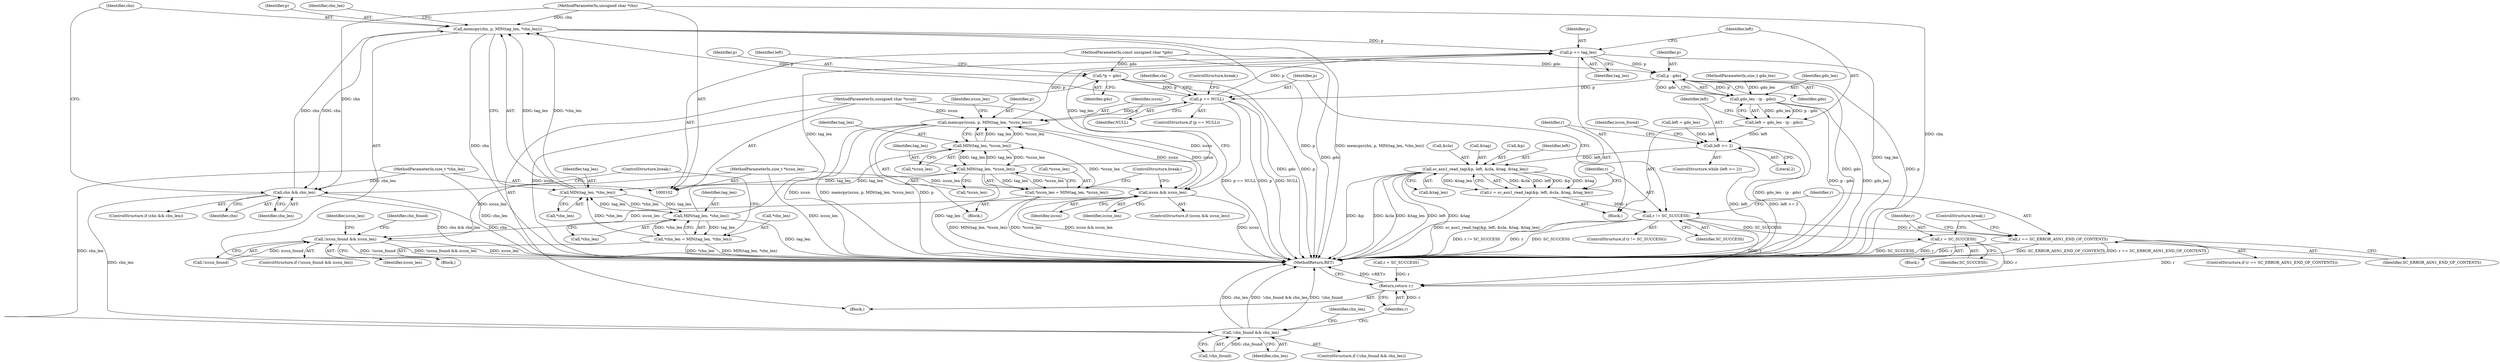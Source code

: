 digraph "0_OpenSC_8fe377e93b4b56060e5bbfb6f3142ceaeca744fa_18@API" {
"1000211" [label="(Call,memcpy(chn, p, MIN(tag_len, *chn_len)))"];
"1000207" [label="(Call,chn && chn_len)"];
"1000211" [label="(Call,memcpy(chn, p, MIN(tag_len, *chn_len)))"];
"1000107" [label="(MethodParameterIn,unsigned char *chn)"];
"1000165" [label="(Call,p == NULL)"];
"1000233" [label="(Call,p - gdo)"];
"1000226" [label="(Call,p += tag_len)"];
"1000221" [label="(Call,MIN(tag_len, *chn_len))"];
"1000214" [label="(Call,MIN(tag_len, *chn_len))"];
"1000197" [label="(Call,MIN(tag_len, *iccsn_len))"];
"1000190" [label="(Call,MIN(tag_len, *iccsn_len))"];
"1000194" [label="(Call,*iccsn_len = MIN(tag_len, *iccsn_len))"];
"1000218" [label="(Call,*chn_len = MIN(tag_len, *chn_len))"];
"1000187" [label="(Call,memcpy(iccsn, p, MIN(tag_len, *iccsn_len)))"];
"1000183" [label="(Call,iccsn && iccsn_len)"];
"1000105" [label="(MethodParameterIn,unsigned char *iccsn)"];
"1000106" [label="(MethodParameterIn,size_t *iccsn_len)"];
"1000103" [label="(MethodParameterIn,const unsigned char *gdo)"];
"1000123" [label="(Call,*p = gdo)"];
"1000108" [label="(MethodParameterIn,size_t *chn_len)"];
"1000237" [label="(Call,!iccsn_found && iccsn_len)"];
"1000231" [label="(Call,gdo_len - (p - gdo))"];
"1000229" [label="(Call,left = gdo_len - (p - gdo))"];
"1000131" [label="(Call,left >= 2)"];
"1000140" [label="(Call,sc_asn1_read_tag(&p, left, &cla, &tag, &tag_len))"];
"1000138" [label="(Call,r = sc_asn1_read_tag(&p, left, &cla, &tag, &tag_len))"];
"1000151" [label="(Call,r != SC_SUCCESS)"];
"1000156" [label="(Call,r == SC_ERROR_ASN1_END_OF_CONTENTS)"];
"1000254" [label="(Return,return r;)"];
"1000160" [label="(Call,r = SC_SUCCESS)"];
"1000246" [label="(Call,!chn_found && chn_len)"];
"1000123" [label="(Call,*p = gdo)"];
"1000167" [label="(Identifier,NULL)"];
"1000183" [label="(Call,iccsn && iccsn_len)"];
"1000213" [label="(Identifier,p)"];
"1000169" [label="(ControlStructure,break;)"];
"1000223" [label="(Call,*chn_len)"];
"1000159" [label="(Block,)"];
"1000141" [label="(Call,&p)"];
"1000143" [label="(Identifier,left)"];
"1000191" [label="(Identifier,tag_len)"];
"1000150" [label="(ControlStructure,if (r != SC_SUCCESS))"];
"1000156" [label="(Call,r == SC_ERROR_ASN1_END_OF_CONTENTS)"];
"1000140" [label="(Call,sc_asn1_read_tag(&p, left, &cla, &tag, &tag_len))"];
"1000220" [label="(Identifier,chn_len)"];
"1000130" [label="(ControlStructure,while (left >= 2))"];
"1000162" [label="(Identifier,SC_SUCCESS)"];
"1000206" [label="(ControlStructure,if (chn && chn_len))"];
"1000187" [label="(Call,memcpy(iccsn, p, MIN(tag_len, *iccsn_len)))"];
"1000196" [label="(Identifier,iccsn_len)"];
"1000230" [label="(Identifier,left)"];
"1000212" [label="(Identifier,chn)"];
"1000185" [label="(Identifier,iccsn_len)"];
"1000157" [label="(Identifier,r)"];
"1000139" [label="(Identifier,r)"];
"1000144" [label="(Call,&cla)"];
"1000211" [label="(Call,memcpy(chn, p, MIN(tag_len, *chn_len)))"];
"1000199" [label="(Call,*iccsn_len)"];
"1000207" [label="(Call,chn && chn_len)"];
"1000226" [label="(Call,p += tag_len)"];
"1000131" [label="(Call,left >= 2)"];
"1000221" [label="(Call,MIN(tag_len, *chn_len))"];
"1000210" [label="(Block,)"];
"1000106" [label="(MethodParameterIn,size_t *iccsn_len)"];
"1000194" [label="(Call,*iccsn_len = MIN(tag_len, *iccsn_len))"];
"1000163" [label="(ControlStructure,break;)"];
"1000190" [label="(Call,MIN(tag_len, *iccsn_len))"];
"1000231" [label="(Call,gdo_len - (p - gdo))"];
"1000134" [label="(Block,)"];
"1000247" [label="(Call,!chn_found)"];
"1000128" [label="(Identifier,left)"];
"1000234" [label="(Identifier,p)"];
"1000192" [label="(Call,*iccsn_len)"];
"1000229" [label="(Call,left = gdo_len - (p - gdo))"];
"1000225" [label="(ControlStructure,break;)"];
"1000186" [label="(Block,)"];
"1000215" [label="(Identifier,tag_len)"];
"1000248" [label="(Identifier,chn_found)"];
"1000236" [label="(ControlStructure,if (!iccsn_found && iccsn_len))"];
"1000107" [label="(MethodParameterIn,unsigned char *chn)"];
"1000108" [label="(MethodParameterIn,size_t *chn_len)"];
"1000148" [label="(Call,&tag_len)"];
"1000208" [label="(Identifier,chn)"];
"1000232" [label="(Identifier,gdo_len)"];
"1000138" [label="(Call,r = sc_asn1_read_tag(&p, left, &cla, &tag, &tag_len))"];
"1000243" [label="(Identifier,iccsn_len)"];
"1000233" [label="(Call,p - gdo)"];
"1000103" [label="(MethodParameterIn,const unsigned char *gdo)"];
"1000151" [label="(Call,r != SC_SUCCESS)"];
"1000237" [label="(Call,!iccsn_found && iccsn_len)"];
"1000189" [label="(Identifier,p)"];
"1000201" [label="(ControlStructure,break;)"];
"1000132" [label="(Identifier,left)"];
"1000166" [label="(Identifier,p)"];
"1000240" [label="(Identifier,iccsn_len)"];
"1000209" [label="(Identifier,chn_len)"];
"1000109" [label="(Block,)"];
"1000105" [label="(MethodParameterIn,unsigned char *iccsn)"];
"1000246" [label="(Call,!chn_found && chn_len)"];
"1000133" [label="(Literal,2)"];
"1000238" [label="(Call,!iccsn_found)"];
"1000164" [label="(ControlStructure,if (p == NULL))"];
"1000146" [label="(Call,&tag)"];
"1000254" [label="(Return,return r;)"];
"1000161" [label="(Identifier,r)"];
"1000249" [label="(Identifier,chn_len)"];
"1000235" [label="(Identifier,gdo)"];
"1000256" [label="(MethodReturn,RET)"];
"1000104" [label="(MethodParameterIn,size_t gdo_len)"];
"1000111" [label="(Call,r = SC_SUCCESS)"];
"1000219" [label="(Call,*chn_len)"];
"1000172" [label="(Identifier,cla)"];
"1000155" [label="(ControlStructure,if (r == SC_ERROR_ASN1_END_OF_CONTENTS))"];
"1000153" [label="(Identifier,SC_SUCCESS)"];
"1000214" [label="(Call,MIN(tag_len, *chn_len))"];
"1000198" [label="(Identifier,tag_len)"];
"1000152" [label="(Identifier,r)"];
"1000125" [label="(Identifier,gdo)"];
"1000255" [label="(Identifier,r)"];
"1000195" [label="(Call,*iccsn_len)"];
"1000239" [label="(Identifier,iccsn_found)"];
"1000160" [label="(Call,r = SC_SUCCESS)"];
"1000127" [label="(Call,left = gdo_len)"];
"1000165" [label="(Call,p == NULL)"];
"1000188" [label="(Identifier,iccsn)"];
"1000222" [label="(Identifier,tag_len)"];
"1000158" [label="(Identifier,SC_ERROR_ASN1_END_OF_CONTENTS)"];
"1000218" [label="(Call,*chn_len = MIN(tag_len, *chn_len))"];
"1000228" [label="(Identifier,tag_len)"];
"1000252" [label="(Identifier,chn_len)"];
"1000245" [label="(ControlStructure,if (!chn_found && chn_len))"];
"1000197" [label="(Call,MIN(tag_len, *iccsn_len))"];
"1000182" [label="(ControlStructure,if (iccsn && iccsn_len))"];
"1000227" [label="(Identifier,p)"];
"1000216" [label="(Call,*chn_len)"];
"1000124" [label="(Identifier,p)"];
"1000184" [label="(Identifier,iccsn)"];
"1000211" -> "1000210"  [label="AST: "];
"1000211" -> "1000214"  [label="CFG: "];
"1000212" -> "1000211"  [label="AST: "];
"1000213" -> "1000211"  [label="AST: "];
"1000214" -> "1000211"  [label="AST: "];
"1000220" -> "1000211"  [label="CFG: "];
"1000211" -> "1000256"  [label="DDG: chn"];
"1000211" -> "1000256"  [label="DDG: p"];
"1000211" -> "1000256"  [label="DDG: memcpy(chn, p, MIN(tag_len, *chn_len))"];
"1000211" -> "1000207"  [label="DDG: chn"];
"1000207" -> "1000211"  [label="DDG: chn"];
"1000107" -> "1000211"  [label="DDG: chn"];
"1000165" -> "1000211"  [label="DDG: p"];
"1000214" -> "1000211"  [label="DDG: tag_len"];
"1000214" -> "1000211"  [label="DDG: *chn_len"];
"1000211" -> "1000226"  [label="DDG: p"];
"1000207" -> "1000206"  [label="AST: "];
"1000207" -> "1000208"  [label="CFG: "];
"1000207" -> "1000209"  [label="CFG: "];
"1000208" -> "1000207"  [label="AST: "];
"1000209" -> "1000207"  [label="AST: "];
"1000212" -> "1000207"  [label="CFG: "];
"1000225" -> "1000207"  [label="CFG: "];
"1000207" -> "1000256"  [label="DDG: chn"];
"1000207" -> "1000256"  [label="DDG: chn && chn_len"];
"1000107" -> "1000207"  [label="DDG: chn"];
"1000108" -> "1000207"  [label="DDG: chn_len"];
"1000207" -> "1000246"  [label="DDG: chn_len"];
"1000107" -> "1000102"  [label="AST: "];
"1000107" -> "1000256"  [label="DDG: chn"];
"1000165" -> "1000164"  [label="AST: "];
"1000165" -> "1000167"  [label="CFG: "];
"1000166" -> "1000165"  [label="AST: "];
"1000167" -> "1000165"  [label="AST: "];
"1000169" -> "1000165"  [label="CFG: "];
"1000172" -> "1000165"  [label="CFG: "];
"1000165" -> "1000256"  [label="DDG: p"];
"1000165" -> "1000256"  [label="DDG: NULL"];
"1000165" -> "1000256"  [label="DDG: p == NULL"];
"1000233" -> "1000165"  [label="DDG: p"];
"1000123" -> "1000165"  [label="DDG: p"];
"1000165" -> "1000187"  [label="DDG: p"];
"1000165" -> "1000226"  [label="DDG: p"];
"1000233" -> "1000231"  [label="AST: "];
"1000233" -> "1000235"  [label="CFG: "];
"1000234" -> "1000233"  [label="AST: "];
"1000235" -> "1000233"  [label="AST: "];
"1000231" -> "1000233"  [label="CFG: "];
"1000233" -> "1000256"  [label="DDG: gdo"];
"1000233" -> "1000256"  [label="DDG: p"];
"1000233" -> "1000231"  [label="DDG: p"];
"1000233" -> "1000231"  [label="DDG: gdo"];
"1000226" -> "1000233"  [label="DDG: p"];
"1000103" -> "1000233"  [label="DDG: gdo"];
"1000226" -> "1000134"  [label="AST: "];
"1000226" -> "1000228"  [label="CFG: "];
"1000227" -> "1000226"  [label="AST: "];
"1000228" -> "1000226"  [label="AST: "];
"1000230" -> "1000226"  [label="CFG: "];
"1000226" -> "1000256"  [label="DDG: tag_len"];
"1000221" -> "1000226"  [label="DDG: tag_len"];
"1000197" -> "1000226"  [label="DDG: tag_len"];
"1000187" -> "1000226"  [label="DDG: p"];
"1000221" -> "1000218"  [label="AST: "];
"1000221" -> "1000223"  [label="CFG: "];
"1000222" -> "1000221"  [label="AST: "];
"1000223" -> "1000221"  [label="AST: "];
"1000218" -> "1000221"  [label="CFG: "];
"1000221" -> "1000256"  [label="DDG: tag_len"];
"1000221" -> "1000190"  [label="DDG: tag_len"];
"1000221" -> "1000214"  [label="DDG: tag_len"];
"1000221" -> "1000218"  [label="DDG: tag_len"];
"1000221" -> "1000218"  [label="DDG: *chn_len"];
"1000214" -> "1000221"  [label="DDG: tag_len"];
"1000214" -> "1000221"  [label="DDG: *chn_len"];
"1000214" -> "1000216"  [label="CFG: "];
"1000215" -> "1000214"  [label="AST: "];
"1000216" -> "1000214"  [label="AST: "];
"1000197" -> "1000214"  [label="DDG: tag_len"];
"1000218" -> "1000214"  [label="DDG: *chn_len"];
"1000197" -> "1000194"  [label="AST: "];
"1000197" -> "1000199"  [label="CFG: "];
"1000198" -> "1000197"  [label="AST: "];
"1000199" -> "1000197"  [label="AST: "];
"1000194" -> "1000197"  [label="CFG: "];
"1000197" -> "1000256"  [label="DDG: tag_len"];
"1000197" -> "1000190"  [label="DDG: tag_len"];
"1000197" -> "1000194"  [label="DDG: tag_len"];
"1000197" -> "1000194"  [label="DDG: *iccsn_len"];
"1000190" -> "1000197"  [label="DDG: tag_len"];
"1000190" -> "1000197"  [label="DDG: *iccsn_len"];
"1000190" -> "1000187"  [label="AST: "];
"1000190" -> "1000192"  [label="CFG: "];
"1000191" -> "1000190"  [label="AST: "];
"1000192" -> "1000190"  [label="AST: "];
"1000187" -> "1000190"  [label="CFG: "];
"1000190" -> "1000187"  [label="DDG: tag_len"];
"1000190" -> "1000187"  [label="DDG: *iccsn_len"];
"1000194" -> "1000190"  [label="DDG: *iccsn_len"];
"1000194" -> "1000186"  [label="AST: "];
"1000195" -> "1000194"  [label="AST: "];
"1000201" -> "1000194"  [label="CFG: "];
"1000194" -> "1000256"  [label="DDG: *iccsn_len"];
"1000194" -> "1000256"  [label="DDG: MIN(tag_len, *iccsn_len)"];
"1000218" -> "1000210"  [label="AST: "];
"1000219" -> "1000218"  [label="AST: "];
"1000225" -> "1000218"  [label="CFG: "];
"1000218" -> "1000256"  [label="DDG: MIN(tag_len, *chn_len)"];
"1000218" -> "1000256"  [label="DDG: *chn_len"];
"1000187" -> "1000186"  [label="AST: "];
"1000188" -> "1000187"  [label="AST: "];
"1000189" -> "1000187"  [label="AST: "];
"1000196" -> "1000187"  [label="CFG: "];
"1000187" -> "1000256"  [label="DDG: iccsn"];
"1000187" -> "1000256"  [label="DDG: memcpy(iccsn, p, MIN(tag_len, *iccsn_len))"];
"1000187" -> "1000256"  [label="DDG: p"];
"1000187" -> "1000183"  [label="DDG: iccsn"];
"1000183" -> "1000187"  [label="DDG: iccsn"];
"1000105" -> "1000187"  [label="DDG: iccsn"];
"1000183" -> "1000182"  [label="AST: "];
"1000183" -> "1000184"  [label="CFG: "];
"1000183" -> "1000185"  [label="CFG: "];
"1000184" -> "1000183"  [label="AST: "];
"1000185" -> "1000183"  [label="AST: "];
"1000188" -> "1000183"  [label="CFG: "];
"1000201" -> "1000183"  [label="CFG: "];
"1000183" -> "1000256"  [label="DDG: iccsn"];
"1000183" -> "1000256"  [label="DDG: iccsn && iccsn_len"];
"1000105" -> "1000183"  [label="DDG: iccsn"];
"1000106" -> "1000183"  [label="DDG: iccsn_len"];
"1000183" -> "1000237"  [label="DDG: iccsn_len"];
"1000105" -> "1000102"  [label="AST: "];
"1000105" -> "1000256"  [label="DDG: iccsn"];
"1000106" -> "1000102"  [label="AST: "];
"1000106" -> "1000256"  [label="DDG: iccsn_len"];
"1000106" -> "1000237"  [label="DDG: iccsn_len"];
"1000103" -> "1000102"  [label="AST: "];
"1000103" -> "1000256"  [label="DDG: gdo"];
"1000103" -> "1000123"  [label="DDG: gdo"];
"1000123" -> "1000109"  [label="AST: "];
"1000123" -> "1000125"  [label="CFG: "];
"1000124" -> "1000123"  [label="AST: "];
"1000125" -> "1000123"  [label="AST: "];
"1000128" -> "1000123"  [label="CFG: "];
"1000123" -> "1000256"  [label="DDG: gdo"];
"1000123" -> "1000256"  [label="DDG: p"];
"1000108" -> "1000102"  [label="AST: "];
"1000108" -> "1000256"  [label="DDG: chn_len"];
"1000108" -> "1000246"  [label="DDG: chn_len"];
"1000237" -> "1000236"  [label="AST: "];
"1000237" -> "1000238"  [label="CFG: "];
"1000237" -> "1000240"  [label="CFG: "];
"1000238" -> "1000237"  [label="AST: "];
"1000240" -> "1000237"  [label="AST: "];
"1000243" -> "1000237"  [label="CFG: "];
"1000248" -> "1000237"  [label="CFG: "];
"1000237" -> "1000256"  [label="DDG: !iccsn_found && iccsn_len"];
"1000237" -> "1000256"  [label="DDG: iccsn_len"];
"1000237" -> "1000256"  [label="DDG: !iccsn_found"];
"1000238" -> "1000237"  [label="DDG: iccsn_found"];
"1000231" -> "1000229"  [label="AST: "];
"1000232" -> "1000231"  [label="AST: "];
"1000229" -> "1000231"  [label="CFG: "];
"1000231" -> "1000256"  [label="DDG: p - gdo"];
"1000231" -> "1000256"  [label="DDG: gdo_len"];
"1000231" -> "1000229"  [label="DDG: gdo_len"];
"1000231" -> "1000229"  [label="DDG: p - gdo"];
"1000104" -> "1000231"  [label="DDG: gdo_len"];
"1000229" -> "1000134"  [label="AST: "];
"1000230" -> "1000229"  [label="AST: "];
"1000132" -> "1000229"  [label="CFG: "];
"1000229" -> "1000256"  [label="DDG: gdo_len - (p - gdo)"];
"1000229" -> "1000131"  [label="DDG: left"];
"1000131" -> "1000130"  [label="AST: "];
"1000131" -> "1000133"  [label="CFG: "];
"1000132" -> "1000131"  [label="AST: "];
"1000133" -> "1000131"  [label="AST: "];
"1000139" -> "1000131"  [label="CFG: "];
"1000239" -> "1000131"  [label="CFG: "];
"1000131" -> "1000256"  [label="DDG: left"];
"1000131" -> "1000256"  [label="DDG: left >= 2"];
"1000127" -> "1000131"  [label="DDG: left"];
"1000131" -> "1000140"  [label="DDG: left"];
"1000140" -> "1000138"  [label="AST: "];
"1000140" -> "1000148"  [label="CFG: "];
"1000141" -> "1000140"  [label="AST: "];
"1000143" -> "1000140"  [label="AST: "];
"1000144" -> "1000140"  [label="AST: "];
"1000146" -> "1000140"  [label="AST: "];
"1000148" -> "1000140"  [label="AST: "];
"1000138" -> "1000140"  [label="CFG: "];
"1000140" -> "1000256"  [label="DDG: &p"];
"1000140" -> "1000256"  [label="DDG: &cla"];
"1000140" -> "1000256"  [label="DDG: &tag_len"];
"1000140" -> "1000256"  [label="DDG: left"];
"1000140" -> "1000256"  [label="DDG: &tag"];
"1000140" -> "1000138"  [label="DDG: &cla"];
"1000140" -> "1000138"  [label="DDG: left"];
"1000140" -> "1000138"  [label="DDG: &p"];
"1000140" -> "1000138"  [label="DDG: &tag"];
"1000140" -> "1000138"  [label="DDG: &tag_len"];
"1000138" -> "1000134"  [label="AST: "];
"1000139" -> "1000138"  [label="AST: "];
"1000152" -> "1000138"  [label="CFG: "];
"1000138" -> "1000256"  [label="DDG: sc_asn1_read_tag(&p, left, &cla, &tag, &tag_len)"];
"1000138" -> "1000151"  [label="DDG: r"];
"1000151" -> "1000150"  [label="AST: "];
"1000151" -> "1000153"  [label="CFG: "];
"1000152" -> "1000151"  [label="AST: "];
"1000153" -> "1000151"  [label="AST: "];
"1000157" -> "1000151"  [label="CFG: "];
"1000166" -> "1000151"  [label="CFG: "];
"1000151" -> "1000256"  [label="DDG: r != SC_SUCCESS"];
"1000151" -> "1000256"  [label="DDG: r"];
"1000151" -> "1000256"  [label="DDG: SC_SUCCESS"];
"1000151" -> "1000156"  [label="DDG: r"];
"1000151" -> "1000160"  [label="DDG: SC_SUCCESS"];
"1000151" -> "1000254"  [label="DDG: r"];
"1000156" -> "1000155"  [label="AST: "];
"1000156" -> "1000158"  [label="CFG: "];
"1000157" -> "1000156"  [label="AST: "];
"1000158" -> "1000156"  [label="AST: "];
"1000161" -> "1000156"  [label="CFG: "];
"1000163" -> "1000156"  [label="CFG: "];
"1000156" -> "1000256"  [label="DDG: r"];
"1000156" -> "1000256"  [label="DDG: SC_ERROR_ASN1_END_OF_CONTENTS"];
"1000156" -> "1000256"  [label="DDG: r == SC_ERROR_ASN1_END_OF_CONTENTS"];
"1000156" -> "1000254"  [label="DDG: r"];
"1000254" -> "1000109"  [label="AST: "];
"1000254" -> "1000255"  [label="CFG: "];
"1000255" -> "1000254"  [label="AST: "];
"1000256" -> "1000254"  [label="CFG: "];
"1000254" -> "1000256"  [label="DDG: <RET>"];
"1000255" -> "1000254"  [label="DDG: r"];
"1000111" -> "1000254"  [label="DDG: r"];
"1000160" -> "1000254"  [label="DDG: r"];
"1000160" -> "1000159"  [label="AST: "];
"1000160" -> "1000162"  [label="CFG: "];
"1000161" -> "1000160"  [label="AST: "];
"1000162" -> "1000160"  [label="AST: "];
"1000163" -> "1000160"  [label="CFG: "];
"1000160" -> "1000256"  [label="DDG: SC_SUCCESS"];
"1000160" -> "1000256"  [label="DDG: r"];
"1000246" -> "1000245"  [label="AST: "];
"1000246" -> "1000247"  [label="CFG: "];
"1000246" -> "1000249"  [label="CFG: "];
"1000247" -> "1000246"  [label="AST: "];
"1000249" -> "1000246"  [label="AST: "];
"1000252" -> "1000246"  [label="CFG: "];
"1000255" -> "1000246"  [label="CFG: "];
"1000246" -> "1000256"  [label="DDG: !chn_found && chn_len"];
"1000246" -> "1000256"  [label="DDG: !chn_found"];
"1000246" -> "1000256"  [label="DDG: chn_len"];
"1000247" -> "1000246"  [label="DDG: chn_found"];
}
